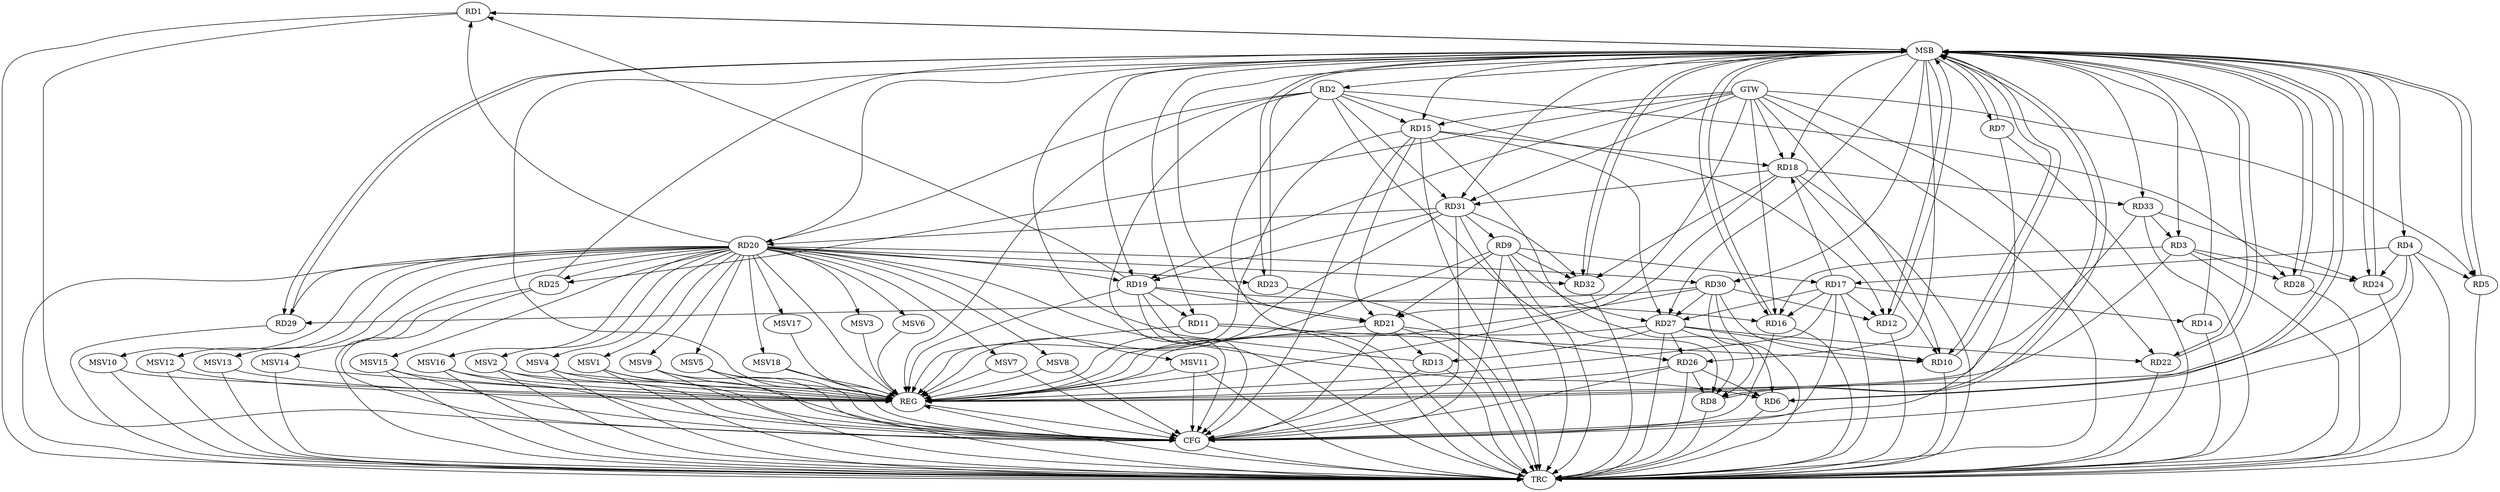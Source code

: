 strict digraph G {
  RD1 [ label="RD1" ];
  RD2 [ label="RD2" ];
  RD3 [ label="RD3" ];
  RD4 [ label="RD4" ];
  RD5 [ label="RD5" ];
  RD6 [ label="RD6" ];
  RD7 [ label="RD7" ];
  RD8 [ label="RD8" ];
  RD9 [ label="RD9" ];
  RD10 [ label="RD10" ];
  RD11 [ label="RD11" ];
  RD12 [ label="RD12" ];
  RD13 [ label="RD13" ];
  RD14 [ label="RD14" ];
  RD15 [ label="RD15" ];
  RD16 [ label="RD16" ];
  RD17 [ label="RD17" ];
  RD18 [ label="RD18" ];
  RD19 [ label="RD19" ];
  RD20 [ label="RD20" ];
  RD21 [ label="RD21" ];
  RD22 [ label="RD22" ];
  RD23 [ label="RD23" ];
  RD24 [ label="RD24" ];
  RD25 [ label="RD25" ];
  RD26 [ label="RD26" ];
  RD27 [ label="RD27" ];
  RD28 [ label="RD28" ];
  RD29 [ label="RD29" ];
  RD30 [ label="RD30" ];
  RD31 [ label="RD31" ];
  RD32 [ label="RD32" ];
  RD33 [ label="RD33" ];
  GTW [ label="GTW" ];
  REG [ label="REG" ];
  MSB [ label="MSB" ];
  CFG [ label="CFG" ];
  TRC [ label="TRC" ];
  MSV1 [ label="MSV1" ];
  MSV2 [ label="MSV2" ];
  MSV3 [ label="MSV3" ];
  MSV4 [ label="MSV4" ];
  MSV5 [ label="MSV5" ];
  MSV6 [ label="MSV6" ];
  MSV7 [ label="MSV7" ];
  MSV8 [ label="MSV8" ];
  MSV9 [ label="MSV9" ];
  MSV10 [ label="MSV10" ];
  MSV11 [ label="MSV11" ];
  MSV12 [ label="MSV12" ];
  MSV13 [ label="MSV13" ];
  MSV14 [ label="MSV14" ];
  MSV15 [ label="MSV15" ];
  MSV16 [ label="MSV16" ];
  MSV17 [ label="MSV17" ];
  MSV18 [ label="MSV18" ];
  RD19 -> RD1;
  RD20 -> RD1;
  RD2 -> RD8;
  RD2 -> RD12;
  RD2 -> RD15;
  RD2 -> RD20;
  RD2 -> RD28;
  RD2 -> RD31;
  RD3 -> RD16;
  RD3 -> RD24;
  RD3 -> RD28;
  RD33 -> RD3;
  RD4 -> RD5;
  RD4 -> RD17;
  RD4 -> RD24;
  RD20 -> RD6;
  RD26 -> RD6;
  RD30 -> RD6;
  RD15 -> RD8;
  RD26 -> RD8;
  RD27 -> RD8;
  RD9 -> RD17;
  RD9 -> RD21;
  RD9 -> RD27;
  RD31 -> RD9;
  RD9 -> RD32;
  RD11 -> RD10;
  RD18 -> RD10;
  RD27 -> RD10;
  RD30 -> RD10;
  RD19 -> RD11;
  RD17 -> RD12;
  RD30 -> RD12;
  RD21 -> RD13;
  RD27 -> RD13;
  RD17 -> RD14;
  RD15 -> RD18;
  RD15 -> RD21;
  RD15 -> RD27;
  RD17 -> RD16;
  RD19 -> RD16;
  RD17 -> RD18;
  RD17 -> RD27;
  RD18 -> RD31;
  RD18 -> RD32;
  RD18 -> RD33;
  RD20 -> RD19;
  RD19 -> RD21;
  RD31 -> RD19;
  RD20 -> RD23;
  RD20 -> RD25;
  RD20 -> RD29;
  RD20 -> RD30;
  RD31 -> RD20;
  RD20 -> RD32;
  RD21 -> RD26;
  RD27 -> RD22;
  RD33 -> RD24;
  RD27 -> RD26;
  RD30 -> RD27;
  RD30 -> RD29;
  RD31 -> RD32;
  GTW -> RD31;
  GTW -> RD18;
  GTW -> RD10;
  GTW -> RD25;
  GTW -> RD15;
  GTW -> RD16;
  GTW -> RD22;
  GTW -> RD19;
  GTW -> RD21;
  GTW -> RD5;
  RD2 -> REG;
  RD3 -> REG;
  RD4 -> REG;
  RD9 -> REG;
  RD11 -> REG;
  RD15 -> REG;
  RD17 -> REG;
  RD18 -> REG;
  RD19 -> REG;
  RD20 -> REG;
  RD21 -> REG;
  RD26 -> REG;
  RD27 -> REG;
  RD30 -> REG;
  RD31 -> REG;
  RD33 -> REG;
  RD1 -> MSB;
  MSB -> RD2;
  MSB -> RD18;
  MSB -> REG;
  RD5 -> MSB;
  MSB -> RD24;
  RD6 -> MSB;
  MSB -> RD3;
  MSB -> RD12;
  MSB -> RD33;
  RD7 -> MSB;
  MSB -> RD15;
  MSB -> RD16;
  MSB -> RD22;
  MSB -> RD23;
  MSB -> RD26;
  RD8 -> MSB;
  MSB -> RD7;
  MSB -> RD10;
  MSB -> RD27;
  MSB -> RD30;
  RD10 -> MSB;
  MSB -> RD8;
  MSB -> RD19;
  RD12 -> MSB;
  MSB -> RD5;
  MSB -> RD6;
  MSB -> RD32;
  RD13 -> MSB;
  MSB -> RD4;
  RD14 -> MSB;
  RD16 -> MSB;
  MSB -> RD21;
  RD22 -> MSB;
  RD23 -> MSB;
  MSB -> RD29;
  RD24 -> MSB;
  MSB -> RD20;
  RD25 -> MSB;
  MSB -> RD31;
  RD28 -> MSB;
  MSB -> RD1;
  RD29 -> MSB;
  MSB -> RD11;
  RD32 -> MSB;
  MSB -> RD28;
  RD31 -> CFG;
  RD2 -> CFG;
  RD16 -> CFG;
  RD9 -> CFG;
  RD25 -> CFG;
  RD17 -> CFG;
  RD7 -> CFG;
  RD4 -> CFG;
  RD13 -> CFG;
  RD26 -> CFG;
  RD1 -> CFG;
  RD21 -> CFG;
  RD15 -> CFG;
  RD19 -> CFG;
  REG -> CFG;
  RD1 -> TRC;
  RD2 -> TRC;
  RD3 -> TRC;
  RD4 -> TRC;
  RD5 -> TRC;
  RD6 -> TRC;
  RD7 -> TRC;
  RD8 -> TRC;
  RD9 -> TRC;
  RD10 -> TRC;
  RD11 -> TRC;
  RD12 -> TRC;
  RD13 -> TRC;
  RD14 -> TRC;
  RD15 -> TRC;
  RD16 -> TRC;
  RD17 -> TRC;
  RD18 -> TRC;
  RD19 -> TRC;
  RD20 -> TRC;
  RD21 -> TRC;
  RD22 -> TRC;
  RD23 -> TRC;
  RD24 -> TRC;
  RD25 -> TRC;
  RD26 -> TRC;
  RD27 -> TRC;
  RD28 -> TRC;
  RD29 -> TRC;
  RD30 -> TRC;
  RD31 -> TRC;
  RD32 -> TRC;
  RD33 -> TRC;
  GTW -> TRC;
  CFG -> TRC;
  TRC -> REG;
  RD20 -> MSV1;
  RD20 -> MSV2;
  RD20 -> MSV3;
  RD20 -> MSV4;
  RD20 -> MSV5;
  MSV1 -> REG;
  MSV1 -> TRC;
  MSV1 -> CFG;
  MSV2 -> REG;
  MSV2 -> TRC;
  MSV2 -> CFG;
  MSV3 -> REG;
  MSV4 -> REG;
  MSV4 -> TRC;
  MSV4 -> CFG;
  MSV5 -> REG;
  MSV5 -> TRC;
  MSV5 -> CFG;
  RD20 -> MSV6;
  RD20 -> MSV7;
  MSV6 -> REG;
  MSV7 -> REG;
  MSV7 -> CFG;
  RD20 -> MSV8;
  MSV8 -> REG;
  MSV8 -> CFG;
  RD20 -> MSV9;
  RD20 -> MSV10;
  RD20 -> MSV11;
  MSV9 -> REG;
  MSV9 -> TRC;
  MSV9 -> CFG;
  MSV10 -> REG;
  MSV10 -> TRC;
  MSV11 -> REG;
  MSV11 -> TRC;
  MSV11 -> CFG;
  RD20 -> MSV12;
  MSV12 -> REG;
  MSV12 -> TRC;
  RD20 -> MSV13;
  RD20 -> MSV14;
  MSV13 -> REG;
  MSV13 -> TRC;
  MSV14 -> REG;
  MSV14 -> TRC;
  RD20 -> MSV15;
  RD20 -> MSV16;
  RD20 -> MSV17;
  MSV15 -> REG;
  MSV15 -> TRC;
  MSV15 -> CFG;
  MSV16 -> REG;
  MSV16 -> TRC;
  MSV16 -> CFG;
  MSV17 -> REG;
  RD20 -> MSV18;
  MSV18 -> REG;
  MSV18 -> CFG;
}
